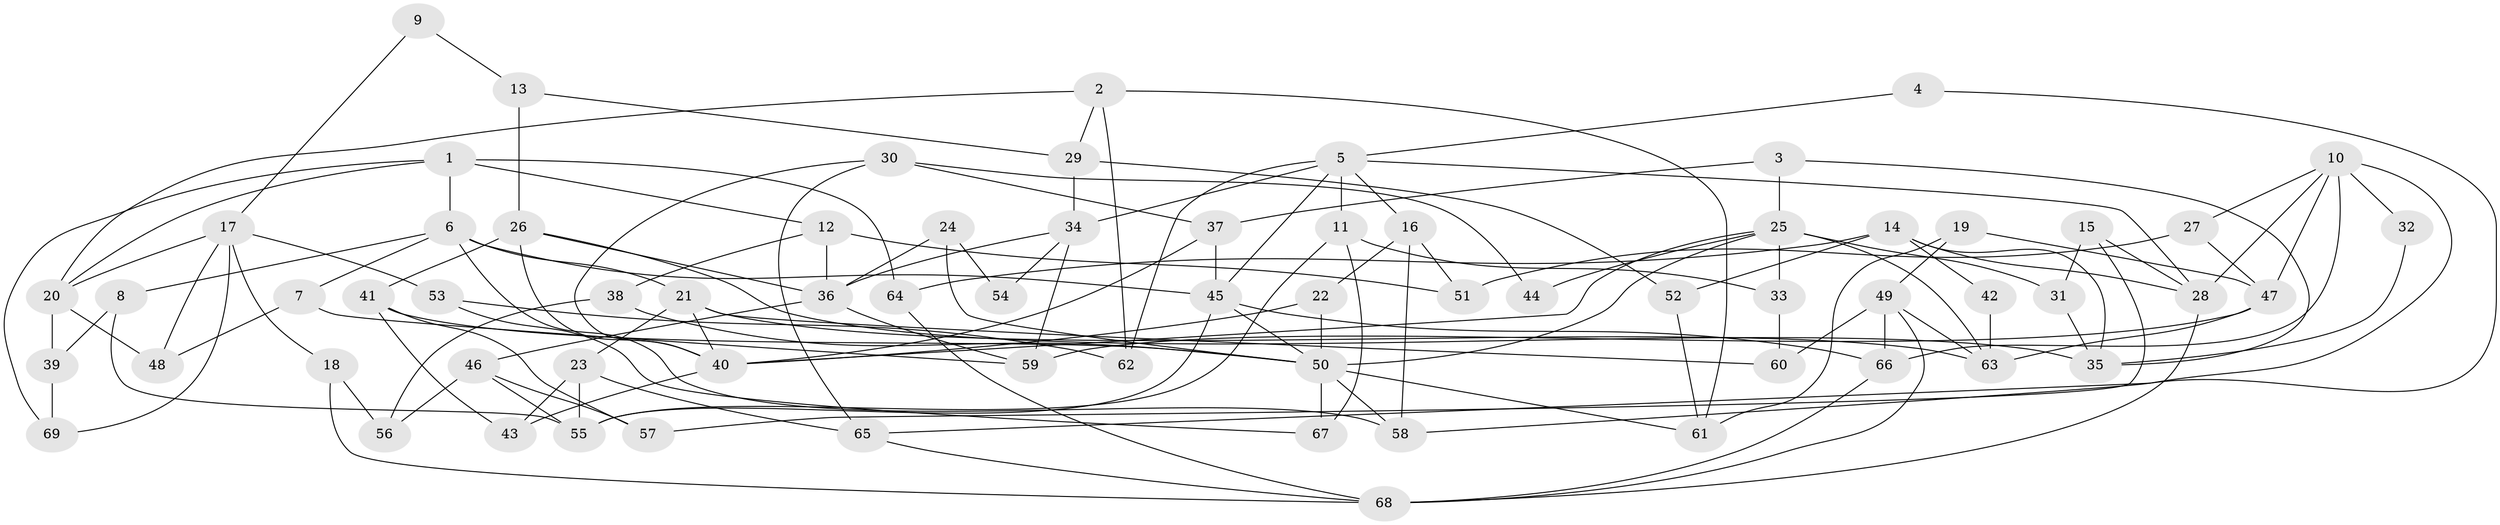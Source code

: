 // Generated by graph-tools (version 1.1) at 2025/02/03/09/25 03:02:06]
// undirected, 69 vertices, 138 edges
graph export_dot {
graph [start="1"]
  node [color=gray90,style=filled];
  1;
  2;
  3;
  4;
  5;
  6;
  7;
  8;
  9;
  10;
  11;
  12;
  13;
  14;
  15;
  16;
  17;
  18;
  19;
  20;
  21;
  22;
  23;
  24;
  25;
  26;
  27;
  28;
  29;
  30;
  31;
  32;
  33;
  34;
  35;
  36;
  37;
  38;
  39;
  40;
  41;
  42;
  43;
  44;
  45;
  46;
  47;
  48;
  49;
  50;
  51;
  52;
  53;
  54;
  55;
  56;
  57;
  58;
  59;
  60;
  61;
  62;
  63;
  64;
  65;
  66;
  67;
  68;
  69;
  1 -- 6;
  1 -- 12;
  1 -- 20;
  1 -- 64;
  1 -- 69;
  2 -- 20;
  2 -- 29;
  2 -- 61;
  2 -- 62;
  3 -- 37;
  3 -- 25;
  3 -- 35;
  4 -- 5;
  4 -- 65;
  5 -- 45;
  5 -- 28;
  5 -- 11;
  5 -- 16;
  5 -- 34;
  5 -- 62;
  6 -- 45;
  6 -- 7;
  6 -- 8;
  6 -- 21;
  6 -- 58;
  7 -- 48;
  7 -- 59;
  8 -- 55;
  8 -- 39;
  9 -- 13;
  9 -- 17;
  10 -- 28;
  10 -- 58;
  10 -- 27;
  10 -- 32;
  10 -- 47;
  10 -- 66;
  11 -- 55;
  11 -- 33;
  11 -- 67;
  12 -- 38;
  12 -- 51;
  12 -- 36;
  13 -- 26;
  13 -- 29;
  14 -- 28;
  14 -- 64;
  14 -- 35;
  14 -- 42;
  14 -- 52;
  15 -- 31;
  15 -- 57;
  15 -- 28;
  16 -- 22;
  16 -- 51;
  16 -- 58;
  17 -- 53;
  17 -- 20;
  17 -- 18;
  17 -- 48;
  17 -- 69;
  18 -- 68;
  18 -- 56;
  19 -- 61;
  19 -- 47;
  19 -- 49;
  20 -- 39;
  20 -- 48;
  21 -- 63;
  21 -- 23;
  21 -- 40;
  21 -- 60;
  22 -- 40;
  22 -- 50;
  23 -- 43;
  23 -- 55;
  23 -- 65;
  24 -- 36;
  24 -- 50;
  24 -- 54;
  25 -- 63;
  25 -- 33;
  25 -- 31;
  25 -- 40;
  25 -- 44;
  25 -- 50;
  26 -- 40;
  26 -- 35;
  26 -- 36;
  26 -- 41;
  27 -- 47;
  27 -- 51;
  28 -- 68;
  29 -- 52;
  29 -- 34;
  30 -- 37;
  30 -- 40;
  30 -- 44;
  30 -- 65;
  31 -- 35;
  32 -- 35;
  33 -- 60;
  34 -- 36;
  34 -- 54;
  34 -- 59;
  36 -- 46;
  36 -- 59;
  37 -- 40;
  37 -- 45;
  38 -- 56;
  38 -- 50;
  39 -- 69;
  40 -- 43;
  41 -- 50;
  41 -- 43;
  41 -- 57;
  42 -- 63;
  45 -- 50;
  45 -- 66;
  45 -- 55;
  46 -- 55;
  46 -- 56;
  46 -- 57;
  47 -- 59;
  47 -- 63;
  49 -- 66;
  49 -- 60;
  49 -- 63;
  49 -- 68;
  50 -- 58;
  50 -- 61;
  50 -- 67;
  52 -- 61;
  53 -- 62;
  53 -- 67;
  64 -- 68;
  65 -- 68;
  66 -- 68;
}
